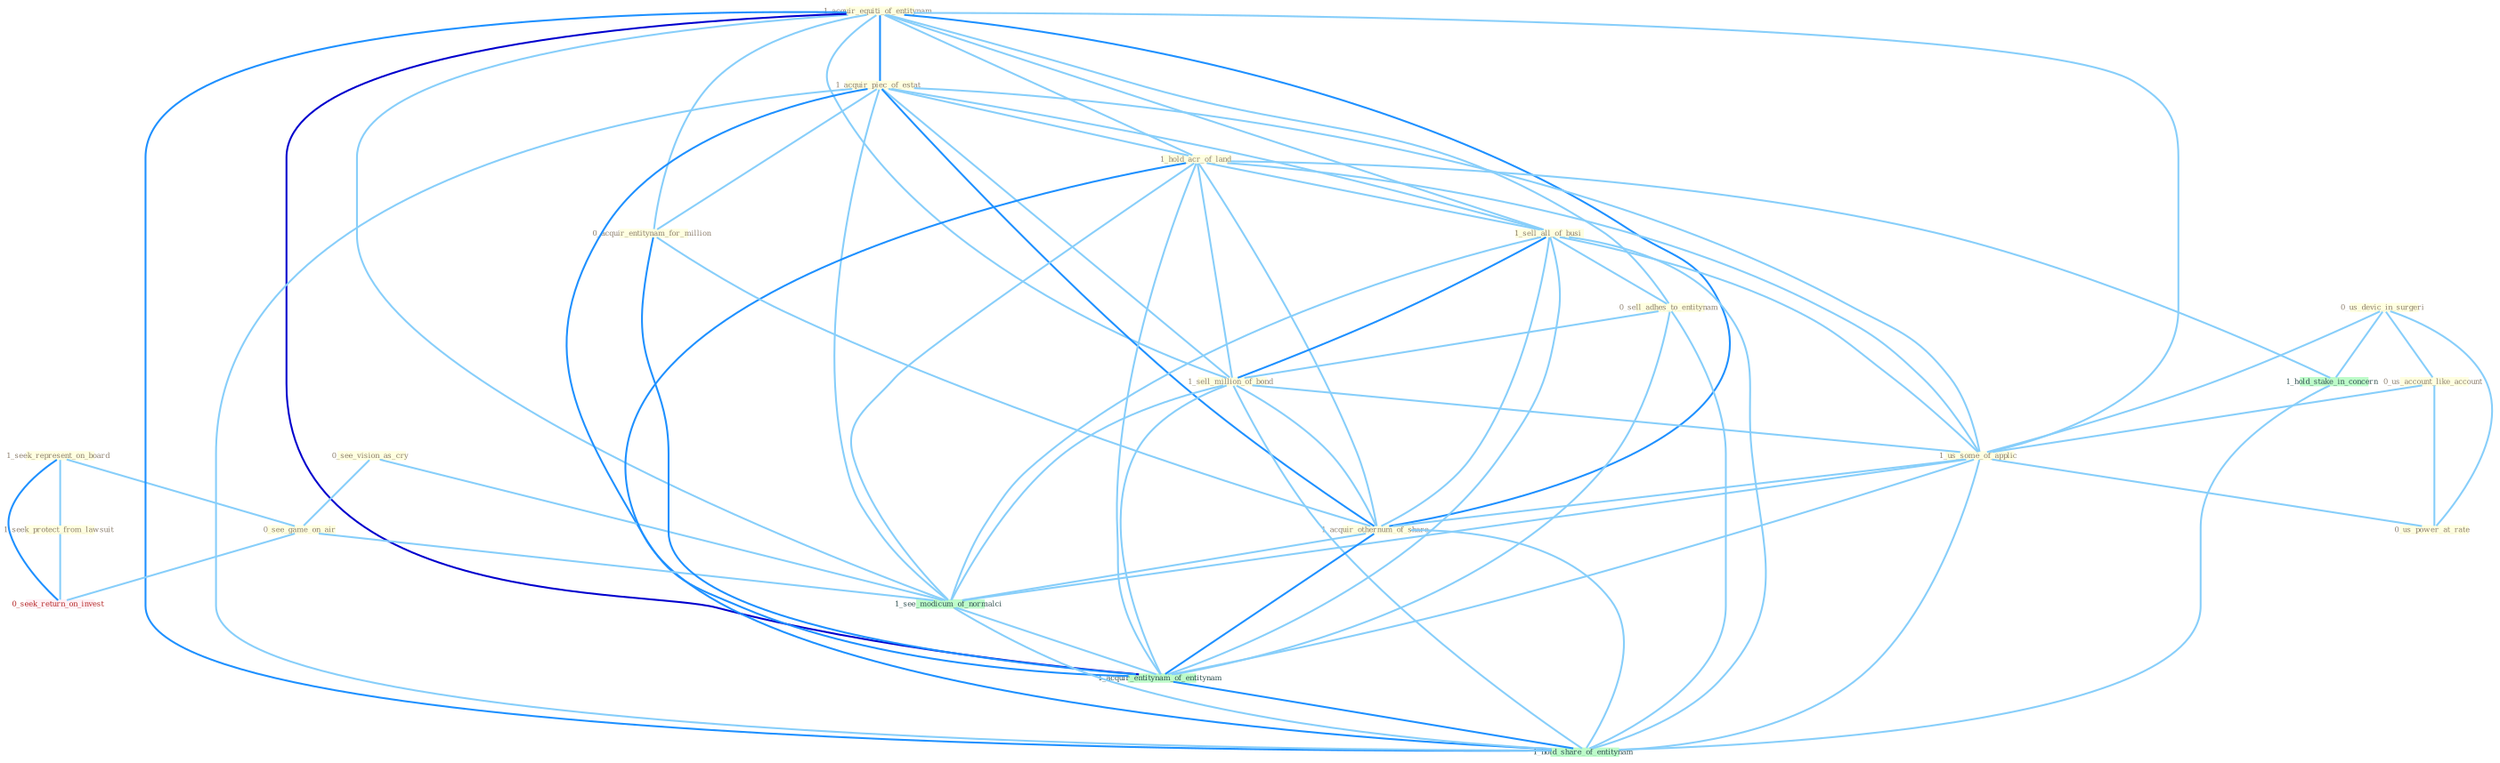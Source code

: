 Graph G{ 
    node
    [shape=polygon,style=filled,width=.5,height=.06,color="#BDFCC9",fixedsize=true,fontsize=4,
    fontcolor="#2f4f4f"];
    {node
    [color="#ffffe0", fontcolor="#8b7d6b"] "1_seek_represent_on_board " "1_acquir_equiti_of_entitynam " "1_acquir_piec_of_estat " "0_see_vision_as_cry " "1_hold_acr_of_land " "0_see_game_on_air " "0_us_devic_in_surgeri " "1_sell_all_of_busi " "0_sell_adhes_to_entitynam " "1_sell_million_of_bond " "0_acquir_entitynam_for_million " "1_seek_protect_from_lawsuit " "0_us_account_like_account " "1_us_some_of_applic " "0_us_power_at_rate " "1_acquir_othernum_of_share "}
{node [color="#fff0f5", fontcolor="#b22222"] "0_seek_return_on_invest "}
edge [color="#B0E2FF"];

	"1_seek_represent_on_board " -- "0_see_game_on_air " [w="1", color="#87cefa" ];
	"1_seek_represent_on_board " -- "1_seek_protect_from_lawsuit " [w="1", color="#87cefa" ];
	"1_seek_represent_on_board " -- "0_seek_return_on_invest " [w="2", color="#1e90ff" , len=0.8];
	"1_acquir_equiti_of_entitynam " -- "1_acquir_piec_of_estat " [w="2", color="#1e90ff" , len=0.8];
	"1_acquir_equiti_of_entitynam " -- "1_hold_acr_of_land " [w="1", color="#87cefa" ];
	"1_acquir_equiti_of_entitynam " -- "1_sell_all_of_busi " [w="1", color="#87cefa" ];
	"1_acquir_equiti_of_entitynam " -- "0_sell_adhes_to_entitynam " [w="1", color="#87cefa" ];
	"1_acquir_equiti_of_entitynam " -- "1_sell_million_of_bond " [w="1", color="#87cefa" ];
	"1_acquir_equiti_of_entitynam " -- "0_acquir_entitynam_for_million " [w="1", color="#87cefa" ];
	"1_acquir_equiti_of_entitynam " -- "1_us_some_of_applic " [w="1", color="#87cefa" ];
	"1_acquir_equiti_of_entitynam " -- "1_acquir_othernum_of_share " [w="2", color="#1e90ff" , len=0.8];
	"1_acquir_equiti_of_entitynam " -- "1_see_modicum_of_normalci " [w="1", color="#87cefa" ];
	"1_acquir_equiti_of_entitynam " -- "1_acquir_entitynam_of_entitynam " [w="3", color="#0000cd" , len=0.6];
	"1_acquir_equiti_of_entitynam " -- "1_hold_share_of_entitynam " [w="2", color="#1e90ff" , len=0.8];
	"1_acquir_piec_of_estat " -- "1_hold_acr_of_land " [w="1", color="#87cefa" ];
	"1_acquir_piec_of_estat " -- "1_sell_all_of_busi " [w="1", color="#87cefa" ];
	"1_acquir_piec_of_estat " -- "1_sell_million_of_bond " [w="1", color="#87cefa" ];
	"1_acquir_piec_of_estat " -- "0_acquir_entitynam_for_million " [w="1", color="#87cefa" ];
	"1_acquir_piec_of_estat " -- "1_us_some_of_applic " [w="1", color="#87cefa" ];
	"1_acquir_piec_of_estat " -- "1_acquir_othernum_of_share " [w="2", color="#1e90ff" , len=0.8];
	"1_acquir_piec_of_estat " -- "1_see_modicum_of_normalci " [w="1", color="#87cefa" ];
	"1_acquir_piec_of_estat " -- "1_acquir_entitynam_of_entitynam " [w="2", color="#1e90ff" , len=0.8];
	"1_acquir_piec_of_estat " -- "1_hold_share_of_entitynam " [w="1", color="#87cefa" ];
	"0_see_vision_as_cry " -- "0_see_game_on_air " [w="1", color="#87cefa" ];
	"0_see_vision_as_cry " -- "1_see_modicum_of_normalci " [w="1", color="#87cefa" ];
	"1_hold_acr_of_land " -- "1_sell_all_of_busi " [w="1", color="#87cefa" ];
	"1_hold_acr_of_land " -- "1_sell_million_of_bond " [w="1", color="#87cefa" ];
	"1_hold_acr_of_land " -- "1_us_some_of_applic " [w="1", color="#87cefa" ];
	"1_hold_acr_of_land " -- "1_acquir_othernum_of_share " [w="1", color="#87cefa" ];
	"1_hold_acr_of_land " -- "1_hold_stake_in_concern " [w="1", color="#87cefa" ];
	"1_hold_acr_of_land " -- "1_see_modicum_of_normalci " [w="1", color="#87cefa" ];
	"1_hold_acr_of_land " -- "1_acquir_entitynam_of_entitynam " [w="1", color="#87cefa" ];
	"1_hold_acr_of_land " -- "1_hold_share_of_entitynam " [w="2", color="#1e90ff" , len=0.8];
	"0_see_game_on_air " -- "0_seek_return_on_invest " [w="1", color="#87cefa" ];
	"0_see_game_on_air " -- "1_see_modicum_of_normalci " [w="1", color="#87cefa" ];
	"0_us_devic_in_surgeri " -- "0_us_account_like_account " [w="1", color="#87cefa" ];
	"0_us_devic_in_surgeri " -- "1_us_some_of_applic " [w="1", color="#87cefa" ];
	"0_us_devic_in_surgeri " -- "0_us_power_at_rate " [w="1", color="#87cefa" ];
	"0_us_devic_in_surgeri " -- "1_hold_stake_in_concern " [w="1", color="#87cefa" ];
	"1_sell_all_of_busi " -- "0_sell_adhes_to_entitynam " [w="1", color="#87cefa" ];
	"1_sell_all_of_busi " -- "1_sell_million_of_bond " [w="2", color="#1e90ff" , len=0.8];
	"1_sell_all_of_busi " -- "1_us_some_of_applic " [w="1", color="#87cefa" ];
	"1_sell_all_of_busi " -- "1_acquir_othernum_of_share " [w="1", color="#87cefa" ];
	"1_sell_all_of_busi " -- "1_see_modicum_of_normalci " [w="1", color="#87cefa" ];
	"1_sell_all_of_busi " -- "1_acquir_entitynam_of_entitynam " [w="1", color="#87cefa" ];
	"1_sell_all_of_busi " -- "1_hold_share_of_entitynam " [w="1", color="#87cefa" ];
	"0_sell_adhes_to_entitynam " -- "1_sell_million_of_bond " [w="1", color="#87cefa" ];
	"0_sell_adhes_to_entitynam " -- "1_acquir_entitynam_of_entitynam " [w="1", color="#87cefa" ];
	"0_sell_adhes_to_entitynam " -- "1_hold_share_of_entitynam " [w="1", color="#87cefa" ];
	"1_sell_million_of_bond " -- "1_us_some_of_applic " [w="1", color="#87cefa" ];
	"1_sell_million_of_bond " -- "1_acquir_othernum_of_share " [w="1", color="#87cefa" ];
	"1_sell_million_of_bond " -- "1_see_modicum_of_normalci " [w="1", color="#87cefa" ];
	"1_sell_million_of_bond " -- "1_acquir_entitynam_of_entitynam " [w="1", color="#87cefa" ];
	"1_sell_million_of_bond " -- "1_hold_share_of_entitynam " [w="1", color="#87cefa" ];
	"0_acquir_entitynam_for_million " -- "1_acquir_othernum_of_share " [w="1", color="#87cefa" ];
	"0_acquir_entitynam_for_million " -- "1_acquir_entitynam_of_entitynam " [w="2", color="#1e90ff" , len=0.8];
	"1_seek_protect_from_lawsuit " -- "0_seek_return_on_invest " [w="1", color="#87cefa" ];
	"0_us_account_like_account " -- "1_us_some_of_applic " [w="1", color="#87cefa" ];
	"0_us_account_like_account " -- "0_us_power_at_rate " [w="1", color="#87cefa" ];
	"1_us_some_of_applic " -- "0_us_power_at_rate " [w="1", color="#87cefa" ];
	"1_us_some_of_applic " -- "1_acquir_othernum_of_share " [w="1", color="#87cefa" ];
	"1_us_some_of_applic " -- "1_see_modicum_of_normalci " [w="1", color="#87cefa" ];
	"1_us_some_of_applic " -- "1_acquir_entitynam_of_entitynam " [w="1", color="#87cefa" ];
	"1_us_some_of_applic " -- "1_hold_share_of_entitynam " [w="1", color="#87cefa" ];
	"1_acquir_othernum_of_share " -- "1_see_modicum_of_normalci " [w="1", color="#87cefa" ];
	"1_acquir_othernum_of_share " -- "1_acquir_entitynam_of_entitynam " [w="2", color="#1e90ff" , len=0.8];
	"1_acquir_othernum_of_share " -- "1_hold_share_of_entitynam " [w="1", color="#87cefa" ];
	"1_hold_stake_in_concern " -- "1_hold_share_of_entitynam " [w="1", color="#87cefa" ];
	"1_see_modicum_of_normalci " -- "1_acquir_entitynam_of_entitynam " [w="1", color="#87cefa" ];
	"1_see_modicum_of_normalci " -- "1_hold_share_of_entitynam " [w="1", color="#87cefa" ];
	"1_acquir_entitynam_of_entitynam " -- "1_hold_share_of_entitynam " [w="2", color="#1e90ff" , len=0.8];
}